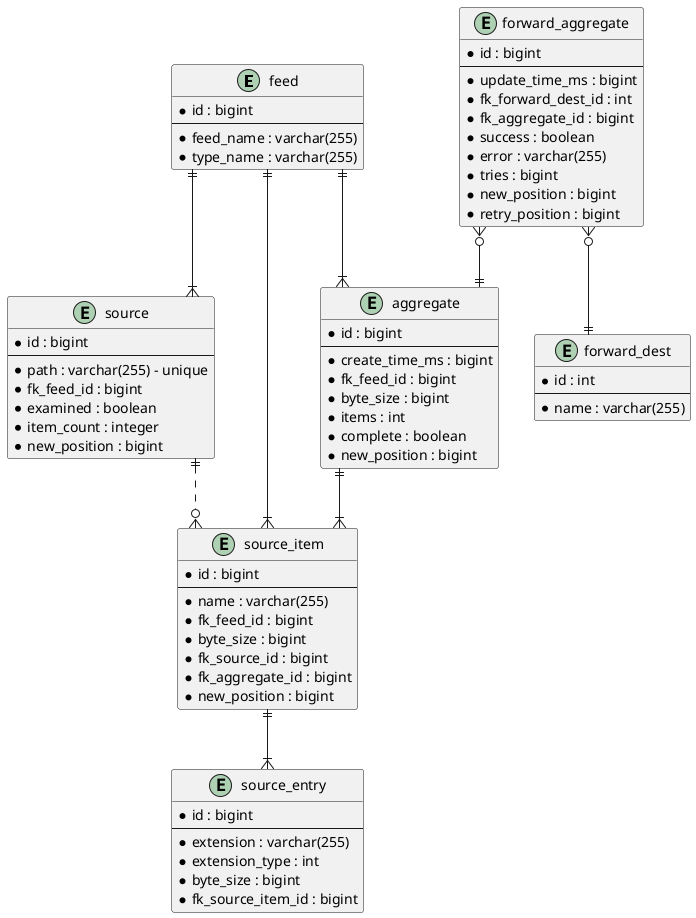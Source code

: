 @startuml

' avoid problems with angled crows feet
skinparam linetype ortho

entity feed {
  *id : bigint
  --
  *feed_name : varchar(255)
  *type_name : varchar(255)
}

entity source {
  *id : bigint
  --
  *path : varchar(255) - unique
  *fk_feed_id : bigint
  *examined : boolean
  *item_count : integer
  *new_position : bigint
}

entity source_item {
  *id : bigint
  --
  *name : varchar(255)
  *fk_feed_id : bigint
  *byte_size : bigint
  *fk_source_id : bigint
  *fk_aggregate_id : bigint
  *new_position : bigint
}

entity source_entry {
  *id : bigint
  --
  *extension : varchar(255)
  *extension_type : int
  *byte_size : bigint
  *fk_source_item_id : bigint
}

entity aggregate {
  *id : bigint
  --
  *create_time_ms : bigint
  *fk_feed_id : bigint
  *byte_size : bigint
  *items : int
  *complete : boolean
  *new_position : bigint
}

entity forward_dest {
  *id : int
  --
  *name : varchar(255)
}

entity forward_aggregate {
  *id : bigint
  --
  *update_time_ms : bigint
  *fk_forward_dest_id : int
  *fk_aggregate_id : bigint
  *success : boolean
  *error : varchar(255)
  *tries : bigint
  *new_position : bigint
  *retry_position : bigint
}

feed ||--|{ source
feed ||--|{ source_item
feed ||--|{ aggregate

source ||..o{ source_item
source_item ||--|{ source_entry
aggregate ||--|{ source_item
forward_aggregate }o--|| forward_dest
forward_aggregate }o--|| aggregate

@enduml